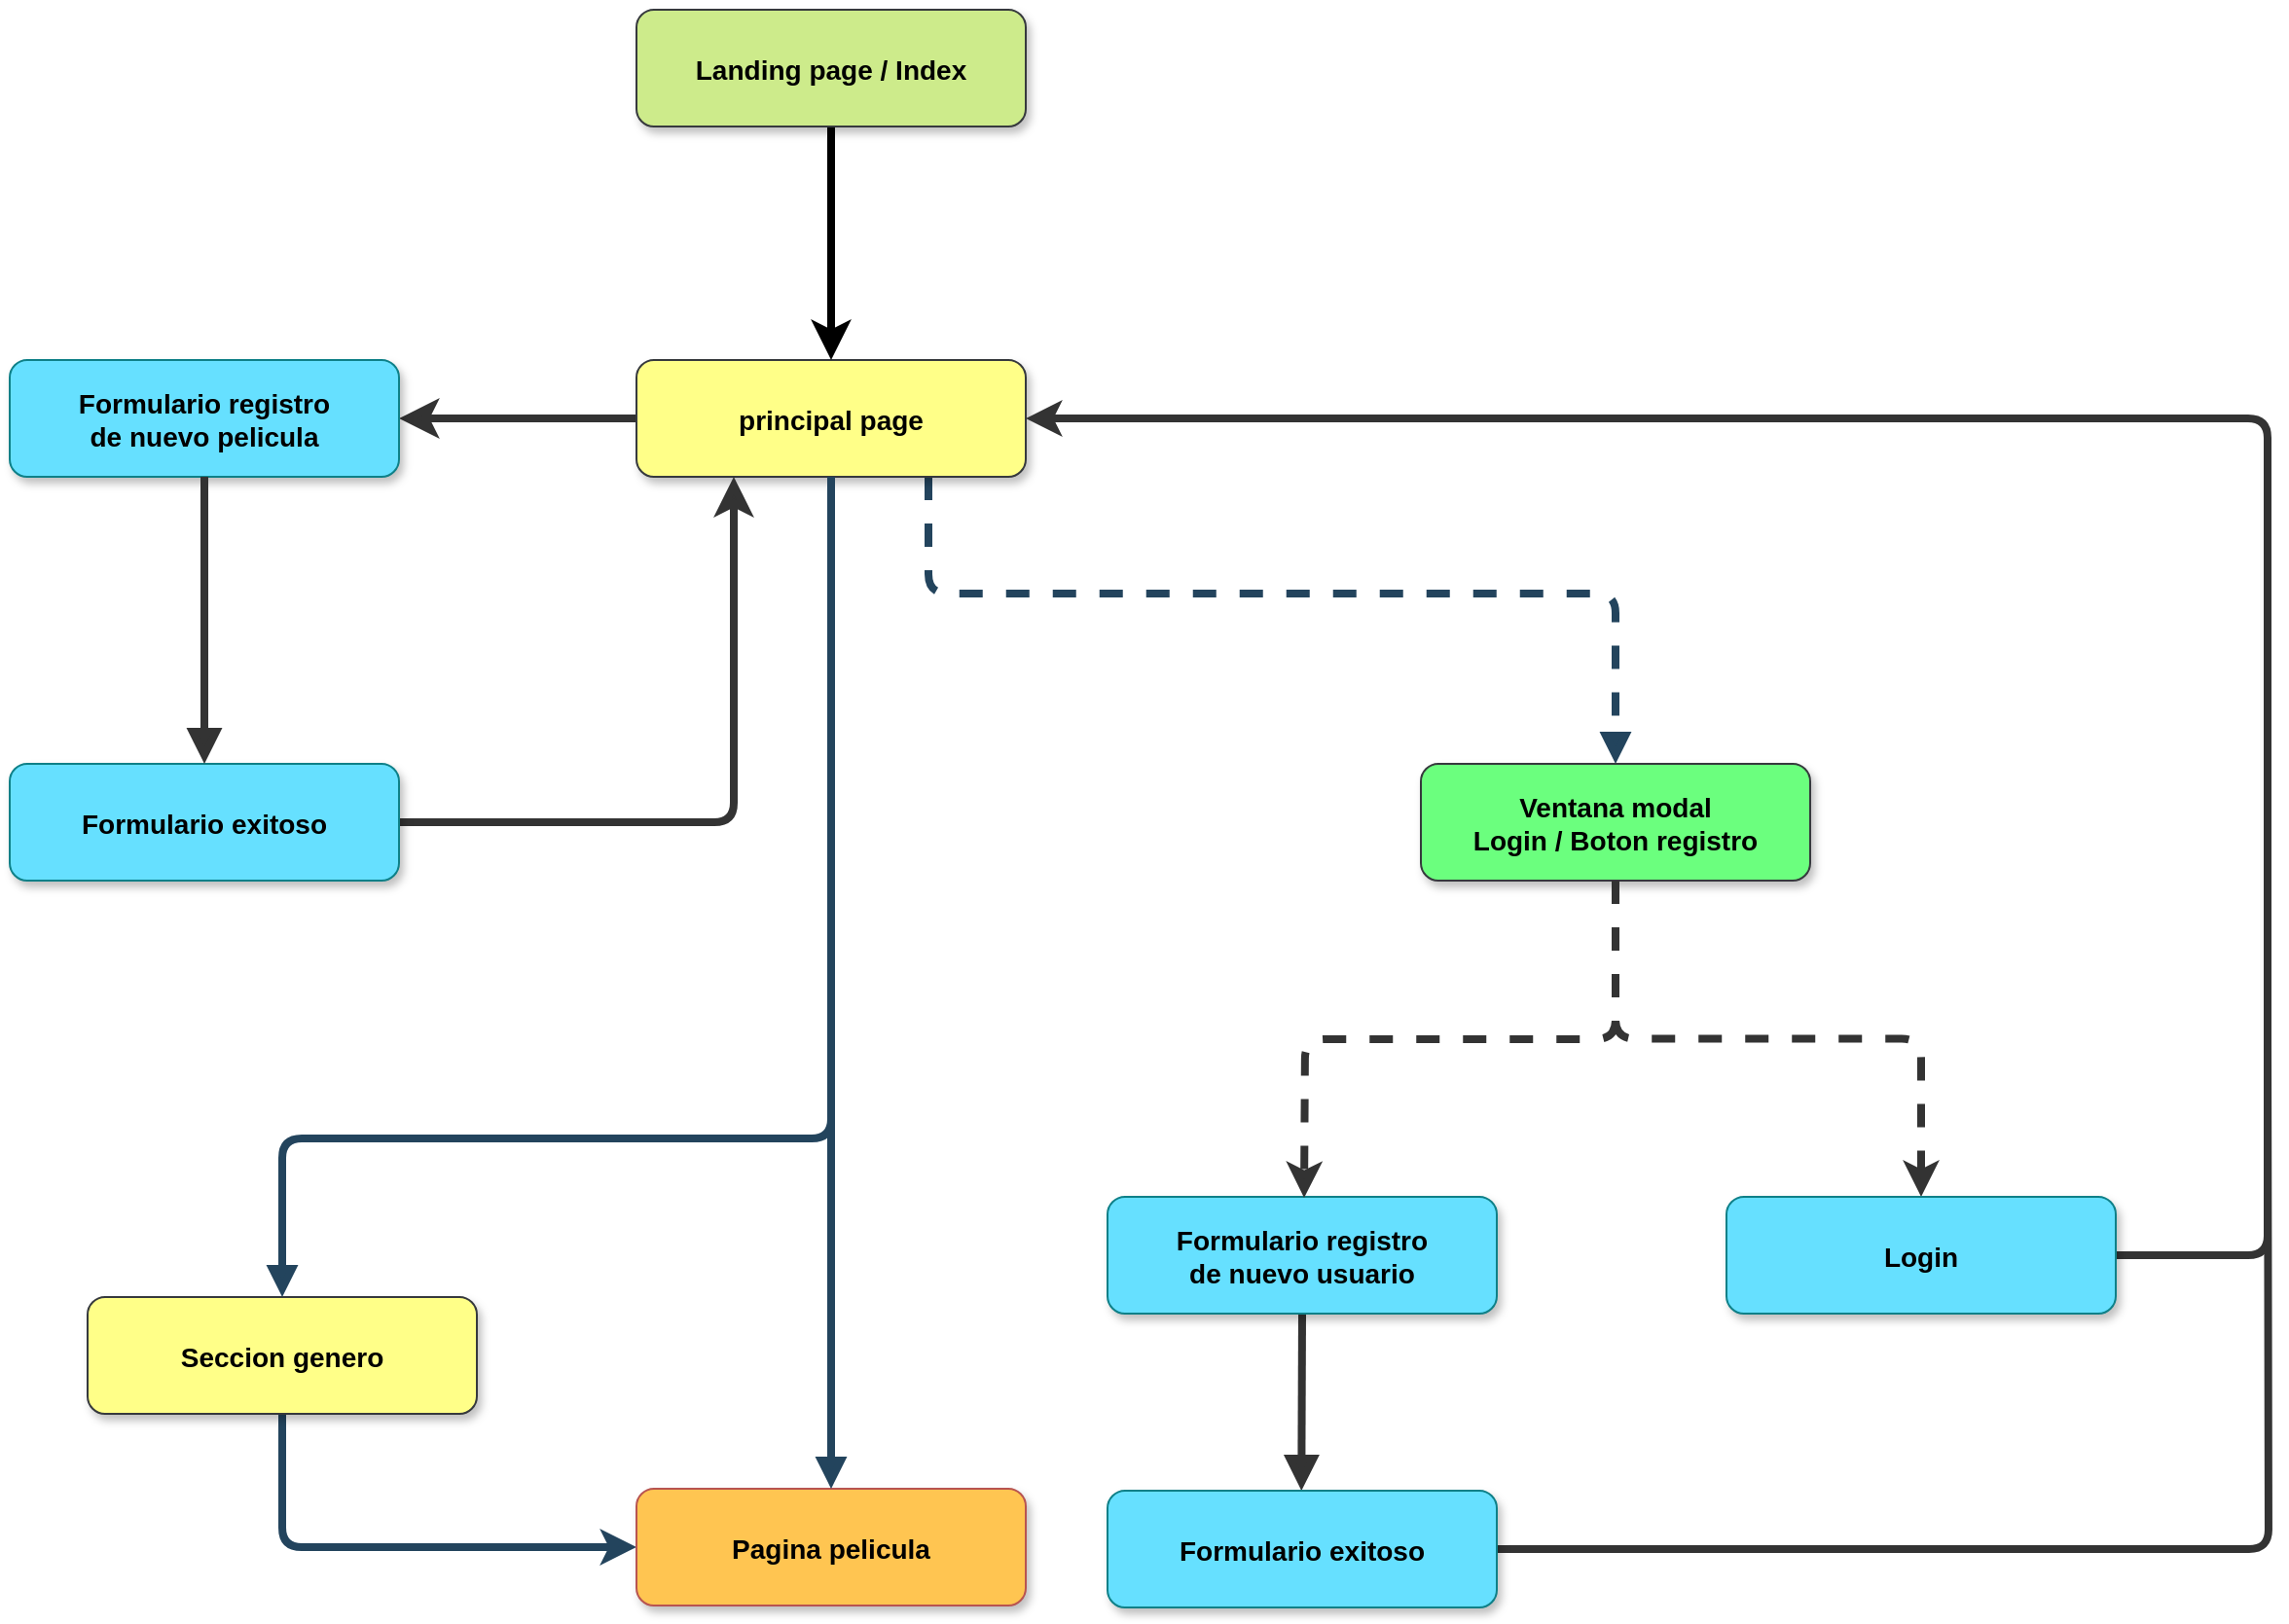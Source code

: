<mxfile version="26.1.0">
  <diagram name="Page-1" id="97916047-d0de-89f5-080d-49f4d83e522f">
    <mxGraphModel dx="1793" dy="995" grid="1" gridSize="10" guides="1" tooltips="1" connect="1" arrows="1" fold="1" page="1" pageScale="1.5" pageWidth="1169" pageHeight="827" background="none" math="0" shadow="0">
      <root>
        <mxCell id="0" />
        <mxCell id="1" parent="0" />
        <mxCell id="ALkeQY71KJQ5JkwHYAfo-72" value="" style="edgeStyle=elbowEdgeStyle;elbow=vertical;strokeWidth=4;endArrow=block;endFill=1;fontStyle=1;dashed=1;strokeColor=#23445D;entryX=0.5;entryY=0;entryDx=0;entryDy=0;exitX=0.75;exitY=1;exitDx=0;exitDy=0;sourcePerimeterSpacing=0;" parent="1" source="ALkeQY71KJQ5JkwHYAfo-64" target="ALkeQY71KJQ5JkwHYAfo-69" edge="1">
          <mxGeometry x="22" y="165.5" width="100" height="100" as="geometry">
            <mxPoint x="632" y="510" as="sourcePoint" />
            <mxPoint x="1091" y="735" as="targetPoint" />
            <Array as="points">
              <mxPoint x="810" y="480" />
            </Array>
          </mxGeometry>
        </mxCell>
        <mxCell id="igplpGSqUlNDnvpUY9Ta-18" style="edgeStyle=none;curved=1;rounded=0;orthogonalLoop=1;jettySize=auto;html=1;exitX=0;exitY=0.5;exitDx=0;exitDy=0;entryX=1;entryY=0.5;entryDx=0;entryDy=0;fontSize=12;startSize=8;endSize=8;strokeWidth=4;strokeColor=#333333;" edge="1" parent="1" source="ALkeQY71KJQ5JkwHYAfo-64" target="igplpGSqUlNDnvpUY9Ta-17">
          <mxGeometry relative="1" as="geometry" />
        </mxCell>
        <mxCell id="ALkeQY71KJQ5JkwHYAfo-64" value="principal page" style="rounded=1;fillColor=light-dark(#FFFF88,#203A00);strokeColor=#36393d;shadow=1;fontStyle=1;fontSize=14;" parent="1" vertex="1">
          <mxGeometry x="482" y="360" width="200" height="60" as="geometry" />
        </mxCell>
        <mxCell id="ALkeQY71KJQ5JkwHYAfo-65" style="edgeStyle=orthogonalEdgeStyle;rounded=1;orthogonalLoop=1;jettySize=auto;html=1;exitX=0.5;exitY=1;exitDx=0;exitDy=0;entryX=0;entryY=0.5;entryDx=0;entryDy=0;strokeColor=#23445d;strokeWidth=4;curved=0;" parent="1" source="ALkeQY71KJQ5JkwHYAfo-66" target="ALkeQY71KJQ5JkwHYAfo-67" edge="1">
          <mxGeometry relative="1" as="geometry" />
        </mxCell>
        <mxCell id="ALkeQY71KJQ5JkwHYAfo-66" value="Seccion genero" style="rounded=1;fillColor=#ffff88;strokeColor=#36393d;shadow=1;fontStyle=1;fontSize=14;" parent="1" vertex="1">
          <mxGeometry x="200" y="841.5" width="200" height="60" as="geometry" />
        </mxCell>
        <mxCell id="ALkeQY71KJQ5JkwHYAfo-67" value="Pagina pelicula" style="rounded=1;fillColor=#FFC551;strokeColor=#b85450;shadow=1;fontStyle=1;fontSize=14;" parent="1" vertex="1">
          <mxGeometry x="482" y="940" width="200" height="60" as="geometry" />
        </mxCell>
        <mxCell id="ALkeQY71KJQ5JkwHYAfo-68" value="" style="edgeStyle=orthogonalEdgeStyle;rounded=1;orthogonalLoop=1;jettySize=auto;html=1;strokeWidth=4;dashed=1;strokeColor=#333333;curved=0;" parent="1" source="ALkeQY71KJQ5JkwHYAfo-69" target="ALkeQY71KJQ5JkwHYAfo-73" edge="1">
          <mxGeometry relative="1" as="geometry" />
        </mxCell>
        <mxCell id="ALkeQY71KJQ5JkwHYAfo-69" value="Ventana modal&#xa;Login / Boton registro" style="rounded=1;fillColor=#6BFF7E;strokeColor=#36393d;shadow=1;fontStyle=1;fontSize=14;" parent="1" vertex="1">
          <mxGeometry x="885" y="567.5" width="200" height="60" as="geometry" />
        </mxCell>
        <mxCell id="ALkeQY71KJQ5JkwHYAfo-70" value="" style="edgeStyle=elbowEdgeStyle;elbow=vertical;strokeWidth=4;endArrow=block;endFill=1;fontStyle=1;strokeColor=#23445D;entryX=0.5;entryY=0;entryDx=0;entryDy=0;exitX=0.5;exitY=1;exitDx=0;exitDy=0;" parent="1" target="ALkeQY71KJQ5JkwHYAfo-66" edge="1">
          <mxGeometry x="22" y="165.5" width="100" height="100" as="geometry">
            <mxPoint x="582" y="600" as="sourcePoint" />
            <mxPoint x="131" y="824.5" as="targetPoint" />
            <Array as="points">
              <mxPoint x="440" y="760" />
            </Array>
          </mxGeometry>
        </mxCell>
        <mxCell id="ALkeQY71KJQ5JkwHYAfo-71" value="" style="edgeStyle=elbowEdgeStyle;elbow=vertical;strokeWidth=4;endArrow=block;endFill=1;fontStyle=1;strokeColor=#23445D;entryX=0.5;entryY=0;entryDx=0;entryDy=0;exitX=0.5;exitY=1;exitDx=0;exitDy=0;" parent="1" source="ALkeQY71KJQ5JkwHYAfo-64" target="ALkeQY71KJQ5JkwHYAfo-67" edge="1">
          <mxGeometry width="100" height="100" as="geometry">
            <mxPoint x="582" y="600" as="sourcePoint" />
            <mxPoint x="571" y="824.5" as="targetPoint" />
            <Array as="points">
              <mxPoint x="561" y="769" />
            </Array>
            <mxPoint x="48" as="offset" />
          </mxGeometry>
        </mxCell>
        <mxCell id="ALkeQY71KJQ5JkwHYAfo-79" style="edgeStyle=orthogonalEdgeStyle;rounded=1;orthogonalLoop=1;jettySize=auto;html=1;exitX=1;exitY=0.5;exitDx=0;exitDy=0;entryX=1;entryY=0.5;entryDx=0;entryDy=0;strokeWidth=4;strokeColor=#333333;curved=0;" parent="1" source="ALkeQY71KJQ5JkwHYAfo-73" target="ALkeQY71KJQ5JkwHYAfo-64" edge="1">
          <mxGeometry relative="1" as="geometry">
            <Array as="points">
              <mxPoint x="1320" y="820" />
              <mxPoint x="1320" y="390" />
            </Array>
          </mxGeometry>
        </mxCell>
        <mxCell id="ALkeQY71KJQ5JkwHYAfo-73" value="Login" style="rounded=1;fillColor=#66E0FF;strokeColor=#0e8088;shadow=1;fontStyle=1;fontSize=14;" parent="1" vertex="1">
          <mxGeometry x="1042" y="790" width="200" height="60" as="geometry" />
        </mxCell>
        <mxCell id="igplpGSqUlNDnvpUY9Ta-8" style="edgeStyle=none;curved=1;rounded=0;orthogonalLoop=1;jettySize=auto;html=1;exitX=0.5;exitY=1;exitDx=0;exitDy=0;fontSize=12;startSize=8;endSize=8;strokeWidth=4;endArrow=block;startFill=0;endFill=1;strokeColor=#333333;" edge="1" parent="1" source="ALkeQY71KJQ5JkwHYAfo-76">
          <mxGeometry relative="1" as="geometry">
            <mxPoint x="823.632" y="941" as="targetPoint" />
          </mxGeometry>
        </mxCell>
        <mxCell id="ALkeQY71KJQ5JkwHYAfo-76" value="Formulario registro&#xa;de nuevo usuario" style="rounded=1;fillColor=#66E0FF;strokeColor=#0e8088;shadow=1;fontStyle=1;fontSize=14;" parent="1" vertex="1">
          <mxGeometry x="724" y="790" width="200" height="60" as="geometry" />
        </mxCell>
        <mxCell id="ALkeQY71KJQ5JkwHYAfo-78" value="" style="edgeStyle=orthogonalEdgeStyle;rounded=1;orthogonalLoop=1;jettySize=auto;html=1;strokeWidth=4;dashed=1;strokeColor=#333333;exitX=0.5;exitY=1;exitDx=0;exitDy=0;curved=0;" parent="1" source="ALkeQY71KJQ5JkwHYAfo-69" edge="1">
          <mxGeometry relative="1" as="geometry">
            <mxPoint x="654" y="670.5" as="sourcePoint" />
            <mxPoint x="825" y="790.5" as="targetPoint" />
          </mxGeometry>
        </mxCell>
        <mxCell id="igplpGSqUlNDnvpUY9Ta-3" style="edgeStyle=none;curved=1;rounded=0;orthogonalLoop=1;jettySize=auto;html=1;exitX=0.5;exitY=1;exitDx=0;exitDy=0;entryX=0.5;entryY=0;entryDx=0;entryDy=0;fontSize=12;startSize=8;endSize=8;strokeWidth=4;" edge="1" parent="1" source="igplpGSqUlNDnvpUY9Ta-1" target="ALkeQY71KJQ5JkwHYAfo-64">
          <mxGeometry relative="1" as="geometry" />
        </mxCell>
        <mxCell id="igplpGSqUlNDnvpUY9Ta-1" value="Landing page / Index" style="rounded=1;fillColor=#cdeb8b;strokeColor=#36393d;shadow=1;fontStyle=1;fontSize=14;" vertex="1" parent="1">
          <mxGeometry x="482" y="180" width="200" height="60" as="geometry" />
        </mxCell>
        <mxCell id="igplpGSqUlNDnvpUY9Ta-16" style="edgeStyle=orthogonalEdgeStyle;rounded=1;orthogonalLoop=1;jettySize=auto;html=1;exitX=1;exitY=0.5;exitDx=0;exitDy=0;fontSize=12;startSize=8;endSize=8;curved=0;strokeWidth=4;endArrow=none;startFill=0;strokeColor=#333333;" edge="1" parent="1" source="igplpGSqUlNDnvpUY9Ta-4">
          <mxGeometry relative="1" as="geometry">
            <mxPoint x="1320" y="711" as="targetPoint" />
          </mxGeometry>
        </mxCell>
        <mxCell id="igplpGSqUlNDnvpUY9Ta-4" value="Formulario exitoso" style="rounded=1;fillColor=#66E0FF;strokeColor=#0e8088;shadow=1;fontStyle=1;fontSize=14;" vertex="1" parent="1">
          <mxGeometry x="724" y="941" width="200" height="60" as="geometry" />
        </mxCell>
        <mxCell id="igplpGSqUlNDnvpUY9Ta-17" value="Formulario registro&#xa;de nuevo pelicula" style="rounded=1;fillColor=#66E0FF;strokeColor=#0e8088;shadow=1;fontStyle=1;fontSize=14;" vertex="1" parent="1">
          <mxGeometry x="160" y="360" width="200" height="60" as="geometry" />
        </mxCell>
        <mxCell id="igplpGSqUlNDnvpUY9Ta-24" style="edgeStyle=orthogonalEdgeStyle;rounded=1;orthogonalLoop=1;jettySize=auto;html=1;exitX=1;exitY=0.5;exitDx=0;exitDy=0;entryX=0.25;entryY=1;entryDx=0;entryDy=0;fontSize=12;startSize=8;endSize=8;curved=0;strokeWidth=4;strokeColor=#333333;" edge="1" parent="1" source="igplpGSqUlNDnvpUY9Ta-19" target="ALkeQY71KJQ5JkwHYAfo-64">
          <mxGeometry relative="1" as="geometry" />
        </mxCell>
        <mxCell id="igplpGSqUlNDnvpUY9Ta-19" value="Formulario exitoso" style="rounded=1;fillColor=#66E0FF;strokeColor=#0e8088;shadow=1;fontStyle=1;fontSize=14;" vertex="1" parent="1">
          <mxGeometry x="160" y="567.5" width="200" height="60" as="geometry" />
        </mxCell>
        <mxCell id="igplpGSqUlNDnvpUY9Ta-21" style="edgeStyle=none;curved=1;rounded=0;orthogonalLoop=1;jettySize=auto;html=1;exitX=0.5;exitY=1;exitDx=0;exitDy=0;fontSize=12;startSize=8;endSize=8;strokeWidth=4;endArrow=block;startFill=0;endFill=1;strokeColor=#333333;entryX=0.5;entryY=0;entryDx=0;entryDy=0;" edge="1" parent="1" source="igplpGSqUlNDnvpUY9Ta-17" target="igplpGSqUlNDnvpUY9Ta-19">
          <mxGeometry relative="1" as="geometry">
            <mxPoint x="259.232" y="520" as="targetPoint" />
            <mxPoint x="259.6" y="429" as="sourcePoint" />
          </mxGeometry>
        </mxCell>
      </root>
    </mxGraphModel>
  </diagram>
</mxfile>
